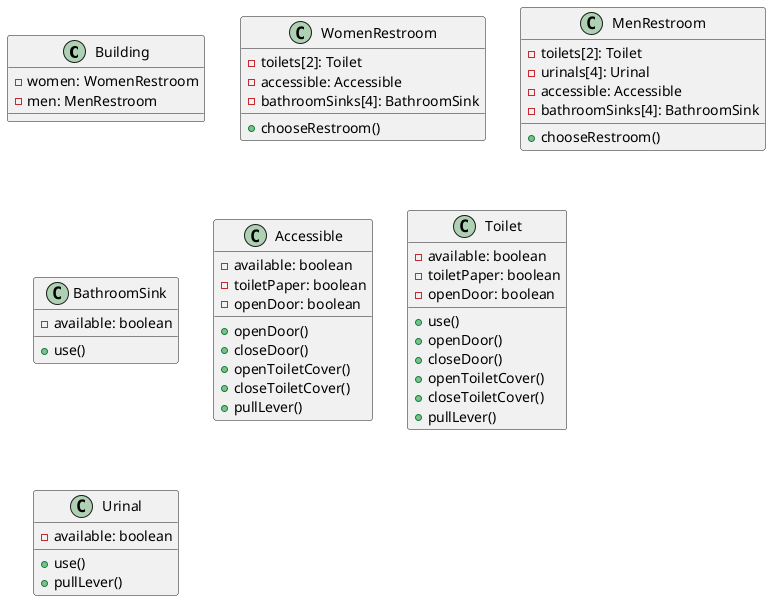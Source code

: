 @startuml
class Building {
-women: WomenRestroom
-men: MenRestroom
}

class WomenRestroom {
-toilets[2]: Toilet
-accessible: Accessible
-bathroomSinks[4]: BathroomSink
+chooseRestroom()
}

class MenRestroom {
-toilets[2]: Toilet
-urinals[4]: Urinal
-accessible: Accessible
-bathroomSinks[4]: BathroomSink
+chooseRestroom()
}

class BathroomSink {
-available: boolean
+use()
}

class Accessible {
-available: boolean
-toiletPaper: boolean
-openDoor: boolean
+openDoor()
+closeDoor()
+openToiletCover()
+closeToiletCover()
+pullLever()
}

class Toilet {
-available: boolean
-toiletPaper: boolean
-openDoor: boolean
+use()
+openDoor()
+closeDoor()
+openToiletCover()
+closeToiletCover()
+pullLever()
}

class Urinal {
-available: boolean
+use()
+pullLever()
}
@enduml
